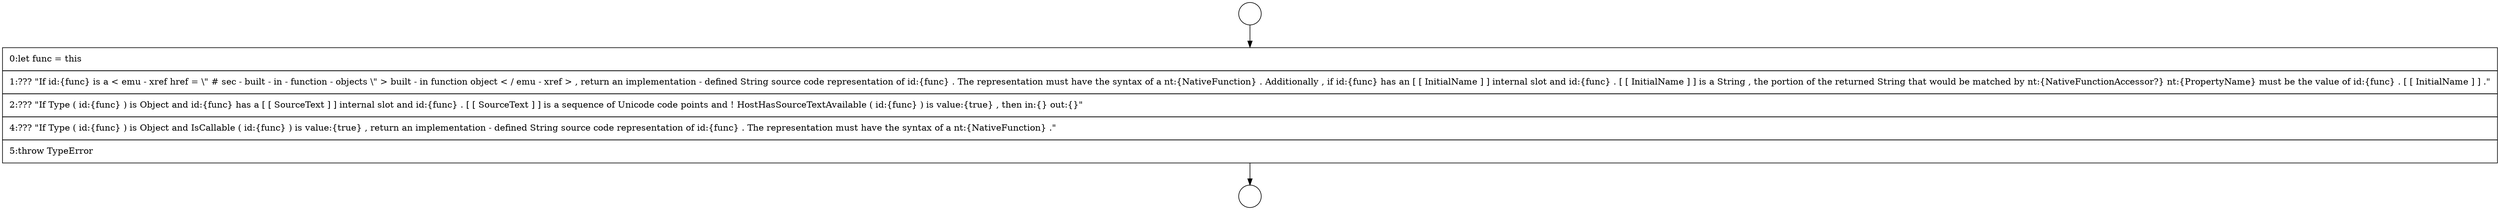 digraph {
  node12376 [shape=circle label=" " color="black" fillcolor="white" style=filled]
  node12378 [shape=none, margin=0, label=<<font color="black">
    <table border="0" cellborder="1" cellspacing="0" cellpadding="10">
      <tr><td align="left">0:let func = this</td></tr>
      <tr><td align="left">1:??? &quot;If id:{func} is a &lt; emu - xref href = \&quot; # sec - built - in - function - objects \&quot; &gt; built - in function object &lt; / emu - xref &gt; , return an implementation - defined String source code representation of id:{func} . The representation must have the syntax of a nt:{NativeFunction} . Additionally , if id:{func} has an [ [ InitialName ] ] internal slot and id:{func} . [ [ InitialName ] ] is a String , the portion of the returned String that would be matched by nt:{NativeFunctionAccessor?} nt:{PropertyName} must be the value of id:{func} . [ [ InitialName ] ] .&quot;</td></tr>
      <tr><td align="left">2:??? &quot;If Type ( id:{func} ) is Object and id:{func} has a [ [ SourceText ] ] internal slot and id:{func} . [ [ SourceText ] ] is a sequence of Unicode code points and ! HostHasSourceTextAvailable ( id:{func} ) is value:{true} , then in:{} out:{}&quot;</td></tr>
      <tr><td align="left">4:??? &quot;If Type ( id:{func} ) is Object and IsCallable ( id:{func} ) is value:{true} , return an implementation - defined String source code representation of id:{func} . The representation must have the syntax of a nt:{NativeFunction} .&quot;</td></tr>
      <tr><td align="left">5:throw TypeError</td></tr>
    </table>
  </font>> color="black" fillcolor="white" style=filled]
  node12377 [shape=circle label=" " color="black" fillcolor="white" style=filled]
  node12376 -> node12378 [ color="black"]
  node12378 -> node12377 [ color="black"]
}
